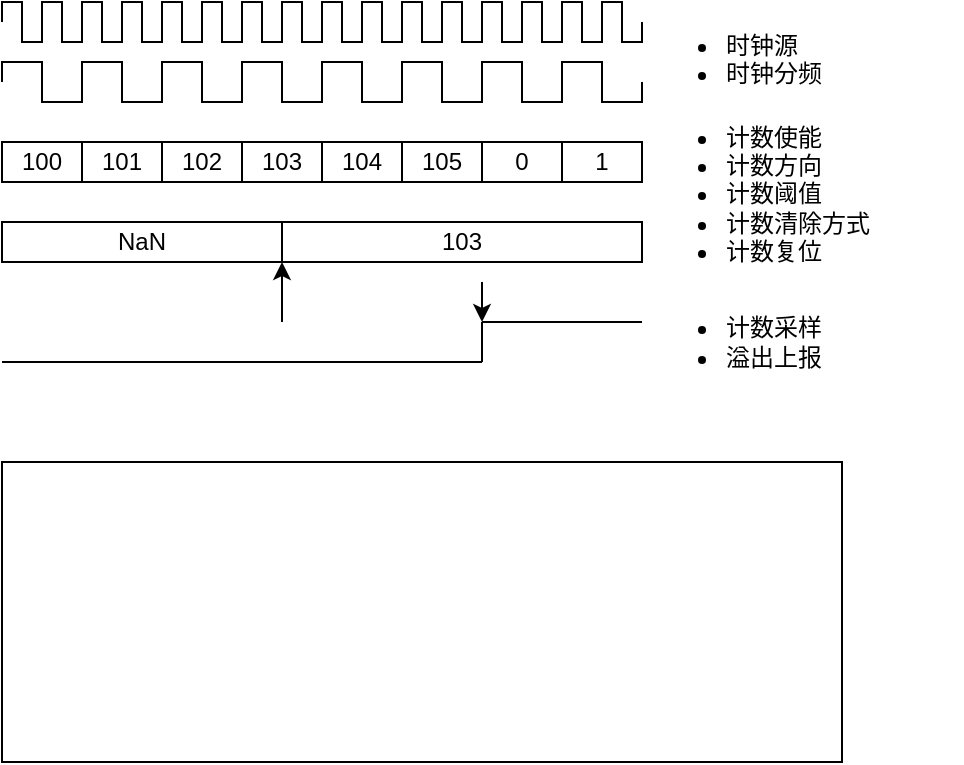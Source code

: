 <mxfile version="28.0.7">
  <diagram name="timer" id="-1CRMZ3ilZ53mN010_KL">
    <mxGraphModel dx="1141" dy="1390" grid="1" gridSize="10" guides="1" tooltips="1" connect="1" arrows="0" fold="1" page="1" pageScale="1" pageWidth="827" pageHeight="1169" math="0" shadow="0">
      <root>
        <mxCell id="0" />
        <mxCell id="1" parent="0" />
        <mxCell id="DhFb5XIWoU-6fm3A12WK-10" value="" style="pointerEvents=1;verticalLabelPosition=bottom;shadow=0;dashed=0;align=center;html=1;verticalAlign=top;shape=mxgraph.electrical.waveforms.square_wave;" vertex="1" parent="1">
          <mxGeometry x="80" y="120" width="20" height="20" as="geometry" />
        </mxCell>
        <mxCell id="DhFb5XIWoU-6fm3A12WK-11" value="" style="pointerEvents=1;verticalLabelPosition=bottom;shadow=0;dashed=0;align=center;html=1;verticalAlign=top;shape=mxgraph.electrical.waveforms.square_wave;" vertex="1" parent="1">
          <mxGeometry x="100" y="120" width="20" height="20" as="geometry" />
        </mxCell>
        <mxCell id="DhFb5XIWoU-6fm3A12WK-12" value="" style="pointerEvents=1;verticalLabelPosition=bottom;shadow=0;dashed=0;align=center;html=1;verticalAlign=top;shape=mxgraph.electrical.waveforms.square_wave;" vertex="1" parent="1">
          <mxGeometry x="120" y="120" width="20" height="20" as="geometry" />
        </mxCell>
        <mxCell id="DhFb5XIWoU-6fm3A12WK-13" value="" style="pointerEvents=1;verticalLabelPosition=bottom;shadow=0;dashed=0;align=center;html=1;verticalAlign=top;shape=mxgraph.electrical.waveforms.square_wave;" vertex="1" parent="1">
          <mxGeometry x="140" y="120" width="20" height="20" as="geometry" />
        </mxCell>
        <mxCell id="DhFb5XIWoU-6fm3A12WK-14" value="" style="pointerEvents=1;verticalLabelPosition=bottom;shadow=0;dashed=0;align=center;html=1;verticalAlign=top;shape=mxgraph.electrical.waveforms.square_wave;" vertex="1" parent="1">
          <mxGeometry x="160" y="120" width="20" height="20" as="geometry" />
        </mxCell>
        <mxCell id="DhFb5XIWoU-6fm3A12WK-15" value="" style="pointerEvents=1;verticalLabelPosition=bottom;shadow=0;dashed=0;align=center;html=1;verticalAlign=top;shape=mxgraph.electrical.waveforms.square_wave;" vertex="1" parent="1">
          <mxGeometry x="180" y="120" width="20" height="20" as="geometry" />
        </mxCell>
        <mxCell id="DhFb5XIWoU-6fm3A12WK-16" value="" style="pointerEvents=1;verticalLabelPosition=bottom;shadow=0;dashed=0;align=center;html=1;verticalAlign=top;shape=mxgraph.electrical.waveforms.square_wave;" vertex="1" parent="1">
          <mxGeometry x="200" y="120" width="20" height="20" as="geometry" />
        </mxCell>
        <mxCell id="DhFb5XIWoU-6fm3A12WK-17" value="" style="pointerEvents=1;verticalLabelPosition=bottom;shadow=0;dashed=0;align=center;html=1;verticalAlign=top;shape=mxgraph.electrical.waveforms.square_wave;" vertex="1" parent="1">
          <mxGeometry x="220" y="120" width="20" height="20" as="geometry" />
        </mxCell>
        <mxCell id="DhFb5XIWoU-6fm3A12WK-18" value="" style="pointerEvents=1;verticalLabelPosition=bottom;shadow=0;dashed=0;align=center;html=1;verticalAlign=top;shape=mxgraph.electrical.waveforms.square_wave;" vertex="1" parent="1">
          <mxGeometry x="240" y="120" width="20" height="20" as="geometry" />
        </mxCell>
        <mxCell id="DhFb5XIWoU-6fm3A12WK-19" value="" style="pointerEvents=1;verticalLabelPosition=bottom;shadow=0;dashed=0;align=center;html=1;verticalAlign=top;shape=mxgraph.electrical.waveforms.square_wave;" vertex="1" parent="1">
          <mxGeometry x="260" y="120" width="20" height="20" as="geometry" />
        </mxCell>
        <mxCell id="DhFb5XIWoU-6fm3A12WK-20" value="" style="pointerEvents=1;verticalLabelPosition=bottom;shadow=0;dashed=0;align=center;html=1;verticalAlign=top;shape=mxgraph.electrical.waveforms.square_wave;" vertex="1" parent="1">
          <mxGeometry x="280" y="120" width="20" height="20" as="geometry" />
        </mxCell>
        <mxCell id="DhFb5XIWoU-6fm3A12WK-21" value="" style="pointerEvents=1;verticalLabelPosition=bottom;shadow=0;dashed=0;align=center;html=1;verticalAlign=top;shape=mxgraph.electrical.waveforms.square_wave;" vertex="1" parent="1">
          <mxGeometry x="300" y="120" width="20" height="20" as="geometry" />
        </mxCell>
        <mxCell id="DhFb5XIWoU-6fm3A12WK-23" value="" style="pointerEvents=1;verticalLabelPosition=bottom;shadow=0;dashed=0;align=center;html=1;verticalAlign=top;shape=mxgraph.electrical.waveforms.square_wave;" vertex="1" parent="1">
          <mxGeometry x="80" y="150" width="40" height="20" as="geometry" />
        </mxCell>
        <mxCell id="DhFb5XIWoU-6fm3A12WK-24" value="" style="pointerEvents=1;verticalLabelPosition=bottom;shadow=0;dashed=0;align=center;html=1;verticalAlign=top;shape=mxgraph.electrical.waveforms.square_wave;" vertex="1" parent="1">
          <mxGeometry x="120" y="150" width="40" height="20" as="geometry" />
        </mxCell>
        <mxCell id="DhFb5XIWoU-6fm3A12WK-25" value="" style="pointerEvents=1;verticalLabelPosition=bottom;shadow=0;dashed=0;align=center;html=1;verticalAlign=top;shape=mxgraph.electrical.waveforms.square_wave;" vertex="1" parent="1">
          <mxGeometry x="160" y="150" width="40" height="20" as="geometry" />
        </mxCell>
        <mxCell id="DhFb5XIWoU-6fm3A12WK-26" value="" style="pointerEvents=1;verticalLabelPosition=bottom;shadow=0;dashed=0;align=center;html=1;verticalAlign=top;shape=mxgraph.electrical.waveforms.square_wave;" vertex="1" parent="1">
          <mxGeometry x="200" y="150" width="40" height="20" as="geometry" />
        </mxCell>
        <mxCell id="DhFb5XIWoU-6fm3A12WK-27" value="" style="pointerEvents=1;verticalLabelPosition=bottom;shadow=0;dashed=0;align=center;html=1;verticalAlign=top;shape=mxgraph.electrical.waveforms.square_wave;" vertex="1" parent="1">
          <mxGeometry x="240" y="150" width="40" height="20" as="geometry" />
        </mxCell>
        <mxCell id="DhFb5XIWoU-6fm3A12WK-28" value="" style="pointerEvents=1;verticalLabelPosition=bottom;shadow=0;dashed=0;align=center;html=1;verticalAlign=top;shape=mxgraph.electrical.waveforms.square_wave;" vertex="1" parent="1">
          <mxGeometry x="280" y="150" width="40" height="20" as="geometry" />
        </mxCell>
        <mxCell id="DhFb5XIWoU-6fm3A12WK-29" value="100" style="rounded=0;whiteSpace=wrap;html=1;" vertex="1" parent="1">
          <mxGeometry x="80" y="190" width="40" height="20" as="geometry" />
        </mxCell>
        <mxCell id="DhFb5XIWoU-6fm3A12WK-30" value="101" style="rounded=0;whiteSpace=wrap;html=1;" vertex="1" parent="1">
          <mxGeometry x="120" y="190" width="40" height="20" as="geometry" />
        </mxCell>
        <mxCell id="DhFb5XIWoU-6fm3A12WK-31" value="102" style="rounded=0;whiteSpace=wrap;html=1;" vertex="1" parent="1">
          <mxGeometry x="160" y="190" width="40" height="20" as="geometry" />
        </mxCell>
        <mxCell id="DhFb5XIWoU-6fm3A12WK-32" value="103" style="rounded=0;whiteSpace=wrap;html=1;" vertex="1" parent="1">
          <mxGeometry x="200" y="190" width="40" height="20" as="geometry" />
        </mxCell>
        <mxCell id="DhFb5XIWoU-6fm3A12WK-33" value="104" style="rounded=0;whiteSpace=wrap;html=1;" vertex="1" parent="1">
          <mxGeometry x="240" y="190" width="40" height="20" as="geometry" />
        </mxCell>
        <mxCell id="DhFb5XIWoU-6fm3A12WK-34" value="105" style="rounded=0;whiteSpace=wrap;html=1;" vertex="1" parent="1">
          <mxGeometry x="280" y="190" width="40" height="20" as="geometry" />
        </mxCell>
        <mxCell id="DhFb5XIWoU-6fm3A12WK-35" value="103" style="rounded=0;whiteSpace=wrap;html=1;" vertex="1" parent="1">
          <mxGeometry x="220" y="230" width="180" height="20" as="geometry" />
        </mxCell>
        <mxCell id="DhFb5XIWoU-6fm3A12WK-36" value="NaN" style="rounded=0;whiteSpace=wrap;html=1;" vertex="1" parent="1">
          <mxGeometry x="80" y="230" width="140" height="20" as="geometry" />
        </mxCell>
        <mxCell id="DhFb5XIWoU-6fm3A12WK-37" value="" style="endArrow=classic;html=1;rounded=0;" edge="1" parent="1">
          <mxGeometry width="50" height="50" relative="1" as="geometry">
            <mxPoint x="220" y="280" as="sourcePoint" />
            <mxPoint x="220" y="250" as="targetPoint" />
          </mxGeometry>
        </mxCell>
        <mxCell id="DhFb5XIWoU-6fm3A12WK-39" value="0" style="rounded=0;whiteSpace=wrap;html=1;" vertex="1" parent="1">
          <mxGeometry x="320" y="190" width="40" height="20" as="geometry" />
        </mxCell>
        <mxCell id="DhFb5XIWoU-6fm3A12WK-40" value="1" style="rounded=0;whiteSpace=wrap;html=1;" vertex="1" parent="1">
          <mxGeometry x="360" y="190" width="40" height="20" as="geometry" />
        </mxCell>
        <mxCell id="DhFb5XIWoU-6fm3A12WK-41" value="" style="pointerEvents=1;verticalLabelPosition=bottom;shadow=0;dashed=0;align=center;html=1;verticalAlign=top;shape=mxgraph.electrical.waveforms.square_wave;" vertex="1" parent="1">
          <mxGeometry x="320" y="150" width="40" height="20" as="geometry" />
        </mxCell>
        <mxCell id="DhFb5XIWoU-6fm3A12WK-42" value="" style="pointerEvents=1;verticalLabelPosition=bottom;shadow=0;dashed=0;align=center;html=1;verticalAlign=top;shape=mxgraph.electrical.waveforms.square_wave;" vertex="1" parent="1">
          <mxGeometry x="360" y="150" width="40" height="20" as="geometry" />
        </mxCell>
        <mxCell id="DhFb5XIWoU-6fm3A12WK-43" value="" style="pointerEvents=1;verticalLabelPosition=bottom;shadow=0;dashed=0;align=center;html=1;verticalAlign=top;shape=mxgraph.electrical.waveforms.square_wave;" vertex="1" parent="1">
          <mxGeometry x="320" y="120" width="20" height="20" as="geometry" />
        </mxCell>
        <mxCell id="DhFb5XIWoU-6fm3A12WK-44" value="" style="pointerEvents=1;verticalLabelPosition=bottom;shadow=0;dashed=0;align=center;html=1;verticalAlign=top;shape=mxgraph.electrical.waveforms.square_wave;" vertex="1" parent="1">
          <mxGeometry x="340" y="120" width="20" height="20" as="geometry" />
        </mxCell>
        <mxCell id="DhFb5XIWoU-6fm3A12WK-45" value="" style="pointerEvents=1;verticalLabelPosition=bottom;shadow=0;dashed=0;align=center;html=1;verticalAlign=top;shape=mxgraph.electrical.waveforms.square_wave;" vertex="1" parent="1">
          <mxGeometry x="360" y="120" width="20" height="20" as="geometry" />
        </mxCell>
        <mxCell id="DhFb5XIWoU-6fm3A12WK-46" value="" style="pointerEvents=1;verticalLabelPosition=bottom;shadow=0;dashed=0;align=center;html=1;verticalAlign=top;shape=mxgraph.electrical.waveforms.square_wave;" vertex="1" parent="1">
          <mxGeometry x="380" y="120" width="20" height="20" as="geometry" />
        </mxCell>
        <mxCell id="DhFb5XIWoU-6fm3A12WK-47" value="" style="endArrow=classic;html=1;rounded=0;" edge="1" parent="1">
          <mxGeometry width="50" height="50" relative="1" as="geometry">
            <mxPoint x="320" y="260" as="sourcePoint" />
            <mxPoint x="320" y="280" as="targetPoint" />
          </mxGeometry>
        </mxCell>
        <mxCell id="DhFb5XIWoU-6fm3A12WK-49" value="" style="endArrow=none;html=1;rounded=0;" edge="1" parent="1">
          <mxGeometry width="50" height="50" relative="1" as="geometry">
            <mxPoint x="80" y="300" as="sourcePoint" />
            <mxPoint x="320" y="300" as="targetPoint" />
          </mxGeometry>
        </mxCell>
        <mxCell id="DhFb5XIWoU-6fm3A12WK-50" value="" style="endArrow=none;html=1;rounded=0;" edge="1" parent="1">
          <mxGeometry width="50" height="50" relative="1" as="geometry">
            <mxPoint x="320" y="280" as="sourcePoint" />
            <mxPoint x="400" y="280" as="targetPoint" />
          </mxGeometry>
        </mxCell>
        <mxCell id="DhFb5XIWoU-6fm3A12WK-51" value="" style="endArrow=none;html=1;rounded=0;" edge="1" parent="1">
          <mxGeometry width="50" height="50" relative="1" as="geometry">
            <mxPoint x="320" y="300" as="sourcePoint" />
            <mxPoint x="320" y="280" as="targetPoint" />
          </mxGeometry>
        </mxCell>
        <mxCell id="DhFb5XIWoU-6fm3A12WK-53" value="&lt;ul&gt;&lt;li&gt;时钟源&lt;/li&gt;&lt;li&gt;时钟分频&lt;/li&gt;&lt;/ul&gt;" style="text;strokeColor=none;fillColor=none;html=1;whiteSpace=wrap;verticalAlign=middle;overflow=hidden;" vertex="1" parent="1">
          <mxGeometry x="400" y="120" width="100" height="50" as="geometry" />
        </mxCell>
        <mxCell id="DhFb5XIWoU-6fm3A12WK-54" value="&lt;ul&gt;&lt;li&gt;计数使能&lt;/li&gt;&lt;li&gt;计数方向&lt;/li&gt;&lt;li&gt;计数阈值&lt;/li&gt;&lt;li&gt;计数清除方式&lt;/li&gt;&lt;li&gt;计数复位&lt;/li&gt;&lt;/ul&gt;" style="text;strokeColor=none;fillColor=none;html=1;whiteSpace=wrap;verticalAlign=middle;overflow=hidden;" vertex="1" parent="1">
          <mxGeometry x="400" y="166" width="160" height="100" as="geometry" />
        </mxCell>
        <mxCell id="DhFb5XIWoU-6fm3A12WK-55" value="&lt;ul&gt;&lt;li&gt;计数采样&lt;/li&gt;&lt;li&gt;溢出上报&lt;/li&gt;&lt;/ul&gt;" style="text;strokeColor=none;fillColor=none;html=1;whiteSpace=wrap;verticalAlign=middle;overflow=hidden;" vertex="1" parent="1">
          <mxGeometry x="400" y="240" width="160" height="100" as="geometry" />
        </mxCell>
        <mxCell id="DhFb5XIWoU-6fm3A12WK-74" value="{&#xa;    &quot;signal&quot;: [&#xa;        { &#xa;            &quot;name&quot;: &quot;CK_PSC&quot;, &#xa;            &quot;wave&quot;: &quot;n................&quot;, &#xa;            &quot;period&quot;: 1, &#xa;            &quot;node&quot;: &quot;.......&quot;&#xa;        },&#xa;        { &#xa;            &quot;name&quot;: &quot;CNT_EN&quot;, &#xa;            &quot;wave&quot;: &quot;01...............&quot;, &#xa;            &quot;node&quot;: &quot;.a..............&quot;,&#xa;            &quot;note&quot;: &quot;a:使能拉高，开始计数&quot;&#xa;        },&#xa;        { &#xa;            &quot;name&quot;: &quot;定时器时钟=CK_CNT&quot;, &#xa;            &quot;wave&quot;: &quot;0ppppppp.&quot;, &#xa;            &quot;period&quot;: 2, &#xa;            &quot;note&quot;: &quot;b:使能后，CK_CNT 随 CK_PSC 分频输出&quot;&#xa;        },&#xa;        { &#xa;            &quot;name&quot;: &quot;计数器寄存器&quot;, &#xa;            &quot;wave&quot;: &quot;x.3=3=3=3=3=3=3=3&quot;, &#xa;            &quot;data&quot;: [&quot;31&quot;,&quot;32&quot;,&quot;33&quot;,&quot;34&quot;,&quot;35&quot;,&quot;36&quot;,&quot;00&quot;,&quot;01&quot;,&quot;02&quot;,&quot;03&quot;,&quot;04&quot;,&quot;05&quot;,&quot;06&quot;,&quot;07&quot;],&#xa;            &quot;note&quot;: &quot;c:计数阶段(31→36)；d:溢出后循环(00→07)&quot;&#xa;        },&#xa;        { &#xa;            &quot;name&quot;: &quot;计数器溢出&quot;, &#xa;            &quot;wave&quot;: &quot;0.......10.......&quot;, &#xa;            &quot;period&quot;: 1, &#xa;            &quot;note&quot;: &quot;e:36→00 时触发溢出&quot;&#xa;        },&#xa;        { &#xa;            &quot;name&quot;: &quot;更新事件(UEV)&quot;, &#xa;            &quot;wave&quot;: &quot;0.......10.......&quot;, &#xa;            &quot;period&quot;: 1, &#xa;            &quot;note&quot;: &quot;f:与溢出同步，生成更新事件&quot;&#xa;        },&#xa;        { &#xa;            &quot;name&quot;: &quot;更新中断标志(UIF)&quot;, &#xa;            &quot;wave&quot;: &quot;0.......1........&quot;, &#xa;            &quot;period&quot;: 1, &#xa;            &quot;note&quot;: &quot;g:与 UEV 同步，标志置位&quot;&#xa;        }&#xa;    ],&#xa;    &quot;caption&quot;: &quot;定时器向上模式溢出时序图（优化版）&quot;,&#xa;    &quot;tick&quot;: 1,&#xa;    &quot;config&quot;: { &#xa;        &quot;hscale&quot;: 1.5,&#xa;        &quot;skin&quot;: &quot;narrow&quot;&#xa;    }&#xa;}" style="shadow=0;dashed=0;align=left;strokeWidth=1;labelBackgroundColor=#ffffff;noLabel=1;shape=mxgraph.wavedrom.abstract.timing;" vertex="1" parent="1">
          <mxGeometry x="80" y="350" width="420" height="150" as="geometry" />
        </mxCell>
      </root>
    </mxGraphModel>
  </diagram>
</mxfile>
